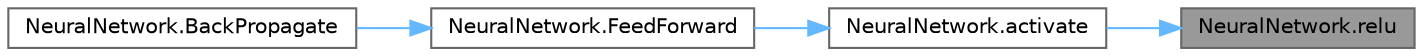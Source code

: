 digraph "NeuralNetwork.relu"
{
 // LATEX_PDF_SIZE
  bgcolor="transparent";
  edge [fontname=Helvetica,fontsize=10,labelfontname=Helvetica,labelfontsize=10];
  node [fontname=Helvetica,fontsize=10,shape=box,height=0.2,width=0.4];
  rankdir="RL";
  Node1 [label="NeuralNetwork.relu",height=0.2,width=0.4,color="gray40", fillcolor="grey60", style="filled", fontcolor="black",tooltip=" "];
  Node1 -> Node2 [dir="back",color="steelblue1",style="solid"];
  Node2 [label="NeuralNetwork.activate",height=0.2,width=0.4,color="grey40", fillcolor="white", style="filled",URL="$class_neural_network.html#ab75f7019c882965d1a3361a10936a039",tooltip=" "];
  Node2 -> Node3 [dir="back",color="steelblue1",style="solid"];
  Node3 [label="NeuralNetwork.FeedForward",height=0.2,width=0.4,color="grey40", fillcolor="white", style="filled",URL="$class_neural_network.html#a6af00bb964b378d647ade509c0d09fc4",tooltip=" "];
  Node3 -> Node4 [dir="back",color="steelblue1",style="solid"];
  Node4 [label="NeuralNetwork.BackPropagate",height=0.2,width=0.4,color="grey40", fillcolor="white", style="filled",URL="$class_neural_network.html#a0848cf60f63eb03cff313c6b48edbeae",tooltip=" "];
}
